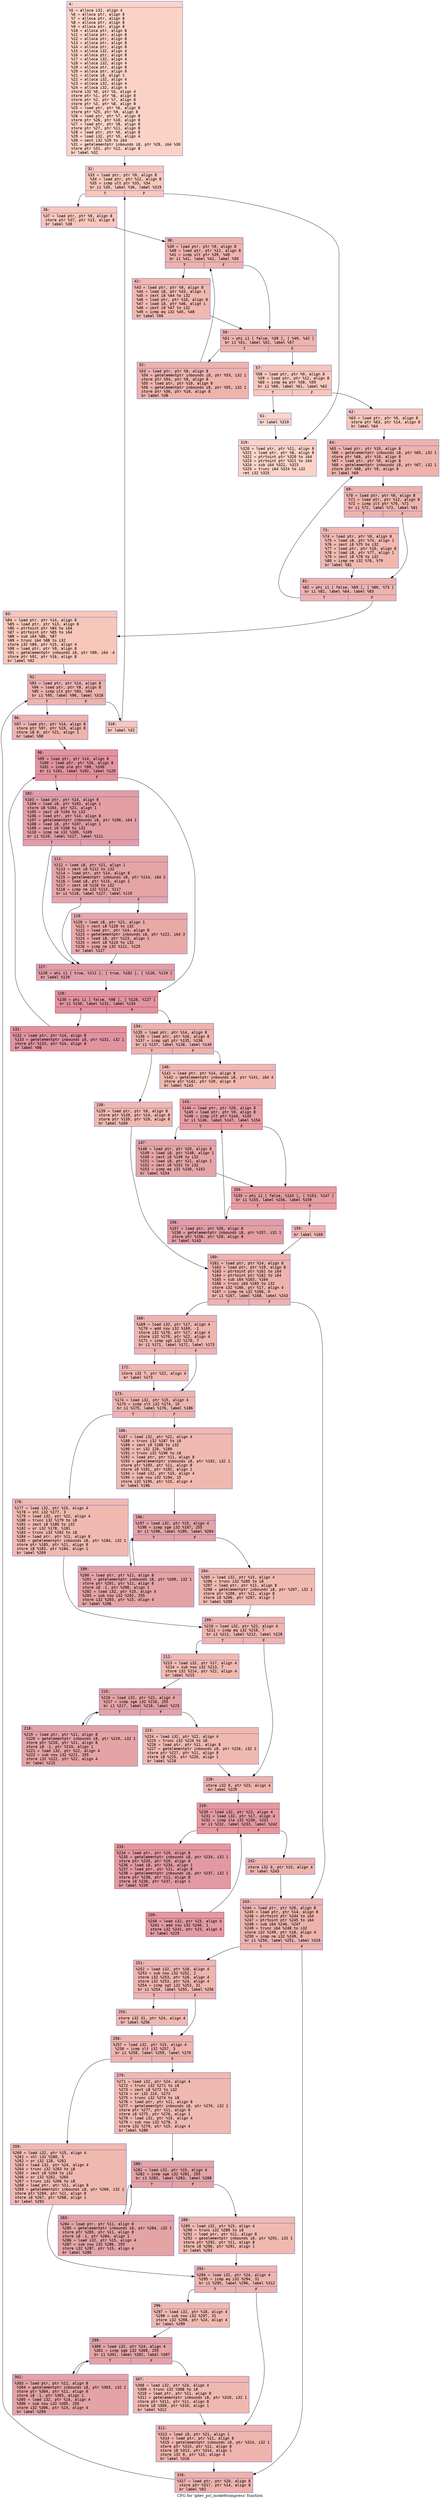 digraph "CFG for 'gdev_pcl_mode9compress' function" {
	label="CFG for 'gdev_pcl_mode9compress' function";

	Node0x60000152c550 [shape=record,color="#3d50c3ff", style=filled, fillcolor="#f59c7d70" fontname="Courier",label="{4:\l|  %5 = alloca i32, align 4\l  %6 = alloca ptr, align 8\l  %7 = alloca ptr, align 8\l  %8 = alloca ptr, align 8\l  %9 = alloca ptr, align 8\l  %10 = alloca ptr, align 8\l  %11 = alloca ptr, align 8\l  %12 = alloca ptr, align 8\l  %13 = alloca ptr, align 8\l  %14 = alloca ptr, align 8\l  %15 = alloca i32, align 4\l  %16 = alloca ptr, align 8\l  %17 = alloca i32, align 4\l  %18 = alloca i32, align 4\l  %19 = alloca ptr, align 8\l  %20 = alloca ptr, align 8\l  %21 = alloca i8, align 1\l  %22 = alloca i32, align 4\l  %23 = alloca i32, align 4\l  %24 = alloca i32, align 4\l  store i32 %0, ptr %5, align 4\l  store ptr %1, ptr %6, align 8\l  store ptr %2, ptr %7, align 8\l  store ptr %3, ptr %8, align 8\l  %25 = load ptr, ptr %6, align 8\l  store ptr %25, ptr %9, align 8\l  %26 = load ptr, ptr %7, align 8\l  store ptr %26, ptr %10, align 8\l  %27 = load ptr, ptr %8, align 8\l  store ptr %27, ptr %11, align 8\l  %28 = load ptr, ptr %6, align 8\l  %29 = load i32, ptr %5, align 4\l  %30 = sext i32 %29 to i64\l  %31 = getelementptr inbounds i8, ptr %28, i64 %30\l  store ptr %31, ptr %12, align 8\l  br label %32\l}"];
	Node0x60000152c550 -> Node0x60000152c5a0[tooltip="4 -> 32\nProbability 100.00%" ];
	Node0x60000152c5a0 [shape=record,color="#3d50c3ff", style=filled, fillcolor="#ec7f6370" fontname="Courier",label="{32:\l|  %33 = load ptr, ptr %9, align 8\l  %34 = load ptr, ptr %12, align 8\l  %35 = icmp ult ptr %33, %34\l  br i1 %35, label %36, label %319\l|{<s0>T|<s1>F}}"];
	Node0x60000152c5a0:s0 -> Node0x60000152c5f0[tooltip="32 -> 36\nProbability 96.88%" ];
	Node0x60000152c5a0:s1 -> Node0x60000152da90[tooltip="32 -> 319\nProbability 3.12%" ];
	Node0x60000152c5f0 [shape=record,color="#3d50c3ff", style=filled, fillcolor="#ec7f6370" fontname="Courier",label="{36:\l|  %37 = load ptr, ptr %9, align 8\l  store ptr %37, ptr %13, align 8\l  br label %38\l}"];
	Node0x60000152c5f0 -> Node0x60000152c640[tooltip="36 -> 38\nProbability 100.00%" ];
	Node0x60000152c640 [shape=record,color="#3d50c3ff", style=filled, fillcolor="#d6524470" fontname="Courier",label="{38:\l|  %39 = load ptr, ptr %9, align 8\l  %40 = load ptr, ptr %12, align 8\l  %41 = icmp ult ptr %39, %40\l  br i1 %41, label %42, label %50\l|{<s0>T|<s1>F}}"];
	Node0x60000152c640:s0 -> Node0x60000152c690[tooltip="38 -> 42\nProbability 50.00%" ];
	Node0x60000152c640:s1 -> Node0x60000152c6e0[tooltip="38 -> 50\nProbability 50.00%" ];
	Node0x60000152c690 [shape=record,color="#3d50c3ff", style=filled, fillcolor="#dc5d4a70" fontname="Courier",label="{42:\l|  %43 = load ptr, ptr %9, align 8\l  %44 = load i8, ptr %43, align 1\l  %45 = zext i8 %44 to i32\l  %46 = load ptr, ptr %10, align 8\l  %47 = load i8, ptr %46, align 1\l  %48 = zext i8 %47 to i32\l  %49 = icmp eq i32 %45, %48\l  br label %50\l}"];
	Node0x60000152c690 -> Node0x60000152c6e0[tooltip="42 -> 50\nProbability 100.00%" ];
	Node0x60000152c6e0 [shape=record,color="#3d50c3ff", style=filled, fillcolor="#d6524470" fontname="Courier",label="{50:\l|  %51 = phi i1 [ false, %38 ], [ %49, %42 ]\l  br i1 %51, label %52, label %57\l|{<s0>T|<s1>F}}"];
	Node0x60000152c6e0:s0 -> Node0x60000152c730[tooltip="50 -> 52\nProbability 96.88%" ];
	Node0x60000152c6e0:s1 -> Node0x60000152c780[tooltip="50 -> 57\nProbability 3.12%" ];
	Node0x60000152c730 [shape=record,color="#3d50c3ff", style=filled, fillcolor="#d6524470" fontname="Courier",label="{52:\l|  %53 = load ptr, ptr %9, align 8\l  %54 = getelementptr inbounds i8, ptr %53, i32 1\l  store ptr %54, ptr %9, align 8\l  %55 = load ptr, ptr %10, align 8\l  %56 = getelementptr inbounds i8, ptr %55, i32 1\l  store ptr %56, ptr %10, align 8\l  br label %38\l}"];
	Node0x60000152c730 -> Node0x60000152c640[tooltip="52 -> 38\nProbability 100.00%" ];
	Node0x60000152c780 [shape=record,color="#3d50c3ff", style=filled, fillcolor="#ec7f6370" fontname="Courier",label="{57:\l|  %58 = load ptr, ptr %9, align 8\l  %59 = load ptr, ptr %12, align 8\l  %60 = icmp eq ptr %58, %59\l  br i1 %60, label %61, label %62\l|{<s0>T|<s1>F}}"];
	Node0x60000152c780:s0 -> Node0x60000152c7d0[tooltip="57 -> 61\nProbability 3.12%" ];
	Node0x60000152c780:s1 -> Node0x60000152c820[tooltip="57 -> 62\nProbability 96.88%" ];
	Node0x60000152c7d0 [shape=record,color="#3d50c3ff", style=filled, fillcolor="#f6a38570" fontname="Courier",label="{61:\l|  br label %319\l}"];
	Node0x60000152c7d0 -> Node0x60000152da90[tooltip="61 -> 319\nProbability 100.00%" ];
	Node0x60000152c820 [shape=record,color="#3d50c3ff", style=filled, fillcolor="#ec7f6370" fontname="Courier",label="{62:\l|  %63 = load ptr, ptr %9, align 8\l  store ptr %63, ptr %14, align 8\l  br label %64\l}"];
	Node0x60000152c820 -> Node0x60000152c870[tooltip="62 -> 64\nProbability 100.00%" ];
	Node0x60000152c870 [shape=record,color="#3d50c3ff", style=filled, fillcolor="#d6524470" fontname="Courier",label="{64:\l|  %65 = load ptr, ptr %10, align 8\l  %66 = getelementptr inbounds i8, ptr %65, i32 1\l  store ptr %66, ptr %10, align 8\l  %67 = load ptr, ptr %9, align 8\l  %68 = getelementptr inbounds i8, ptr %67, i32 1\l  store ptr %68, ptr %9, align 8\l  br label %69\l}"];
	Node0x60000152c870 -> Node0x60000152c8c0[tooltip="64 -> 69\nProbability 100.00%" ];
	Node0x60000152c8c0 [shape=record,color="#3d50c3ff", style=filled, fillcolor="#d6524470" fontname="Courier",label="{69:\l|  %70 = load ptr, ptr %9, align 8\l  %71 = load ptr, ptr %12, align 8\l  %72 = icmp ult ptr %70, %71\l  br i1 %72, label %73, label %81\l|{<s0>T|<s1>F}}"];
	Node0x60000152c8c0:s0 -> Node0x60000152c910[tooltip="69 -> 73\nProbability 50.00%" ];
	Node0x60000152c8c0:s1 -> Node0x60000152c960[tooltip="69 -> 81\nProbability 50.00%" ];
	Node0x60000152c910 [shape=record,color="#3d50c3ff", style=filled, fillcolor="#dc5d4a70" fontname="Courier",label="{73:\l|  %74 = load ptr, ptr %9, align 8\l  %75 = load i8, ptr %74, align 1\l  %76 = zext i8 %75 to i32\l  %77 = load ptr, ptr %10, align 8\l  %78 = load i8, ptr %77, align 1\l  %79 = zext i8 %78 to i32\l  %80 = icmp ne i32 %76, %79\l  br label %81\l}"];
	Node0x60000152c910 -> Node0x60000152c960[tooltip="73 -> 81\nProbability 100.00%" ];
	Node0x60000152c960 [shape=record,color="#3d50c3ff", style=filled, fillcolor="#d6524470" fontname="Courier",label="{81:\l|  %82 = phi i1 [ false, %69 ], [ %80, %73 ]\l  br i1 %82, label %64, label %83\l|{<s0>T|<s1>F}}"];
	Node0x60000152c960:s0 -> Node0x60000152c870[tooltip="81 -> 64\nProbability 96.88%" ];
	Node0x60000152c960:s1 -> Node0x60000152c9b0[tooltip="81 -> 83\nProbability 3.12%" ];
	Node0x60000152c9b0 [shape=record,color="#3d50c3ff", style=filled, fillcolor="#ec7f6370" fontname="Courier",label="{83:\l|  %84 = load ptr, ptr %14, align 8\l  %85 = load ptr, ptr %13, align 8\l  %86 = ptrtoint ptr %84 to i64\l  %87 = ptrtoint ptr %85 to i64\l  %88 = sub i64 %86, %87\l  %89 = trunc i64 %88 to i32\l  store i32 %89, ptr %15, align 4\l  %90 = load ptr, ptr %9, align 8\l  %91 = getelementptr inbounds i8, ptr %90, i64 -4\l  store ptr %91, ptr %16, align 8\l  br label %92\l}"];
	Node0x60000152c9b0 -> Node0x60000152ca00[tooltip="83 -> 92\nProbability 100.00%" ];
	Node0x60000152ca00 [shape=record,color="#3d50c3ff", style=filled, fillcolor="#d6524470" fontname="Courier",label="{92:\l|  %93 = load ptr, ptr %14, align 8\l  %94 = load ptr, ptr %9, align 8\l  %95 = icmp ult ptr %93, %94\l  br i1 %95, label %96, label %318\l|{<s0>T|<s1>F}}"];
	Node0x60000152ca00:s0 -> Node0x60000152ca50[tooltip="92 -> 96\nProbability 96.88%" ];
	Node0x60000152ca00:s1 -> Node0x60000152da40[tooltip="92 -> 318\nProbability 3.12%" ];
	Node0x60000152ca50 [shape=record,color="#3d50c3ff", style=filled, fillcolor="#d6524470" fontname="Courier",label="{96:\l|  %97 = load ptr, ptr %14, align 8\l  store ptr %97, ptr %19, align 8\l  store i8 0, ptr %21, align 1\l  br label %98\l}"];
	Node0x60000152ca50 -> Node0x60000152caa0[tooltip="96 -> 98\nProbability 100.00%" ];
	Node0x60000152caa0 [shape=record,color="#b70d28ff", style=filled, fillcolor="#b70d2870" fontname="Courier",label="{98:\l|  %99 = load ptr, ptr %14, align 8\l  %100 = load ptr, ptr %16, align 8\l  %101 = icmp ule ptr %99, %100\l  br i1 %101, label %102, label %129\l|{<s0>T|<s1>F}}"];
	Node0x60000152caa0:s0 -> Node0x60000152caf0[tooltip="98 -> 102\nProbability 50.00%" ];
	Node0x60000152caa0:s1 -> Node0x60000152cc30[tooltip="98 -> 129\nProbability 50.00%" ];
	Node0x60000152caf0 [shape=record,color="#3d50c3ff", style=filled, fillcolor="#be242e70" fontname="Courier",label="{102:\l|  %103 = load ptr, ptr %14, align 8\l  %104 = load i8, ptr %103, align 1\l  store i8 %104, ptr %21, align 1\l  %105 = zext i8 %104 to i32\l  %106 = load ptr, ptr %14, align 8\l  %107 = getelementptr inbounds i8, ptr %106, i64 1\l  %108 = load i8, ptr %107, align 1\l  %109 = zext i8 %108 to i32\l  %110 = icmp ne i32 %105, %109\l  br i1 %110, label %127, label %111\l|{<s0>T|<s1>F}}"];
	Node0x60000152caf0:s0 -> Node0x60000152cbe0[tooltip="102 -> 127\nProbability 50.00%" ];
	Node0x60000152caf0:s1 -> Node0x60000152cb40[tooltip="102 -> 111\nProbability 50.00%" ];
	Node0x60000152cb40 [shape=record,color="#3d50c3ff", style=filled, fillcolor="#c5333470" fontname="Courier",label="{111:\l|  %112 = load i8, ptr %21, align 1\l  %113 = zext i8 %112 to i32\l  %114 = load ptr, ptr %14, align 8\l  %115 = getelementptr inbounds i8, ptr %114, i64 2\l  %116 = load i8, ptr %115, align 1\l  %117 = zext i8 %116 to i32\l  %118 = icmp ne i32 %113, %117\l  br i1 %118, label %127, label %119\l|{<s0>T|<s1>F}}"];
	Node0x60000152cb40:s0 -> Node0x60000152cbe0[tooltip="111 -> 127\nProbability 50.00%" ];
	Node0x60000152cb40:s1 -> Node0x60000152cb90[tooltip="111 -> 119\nProbability 50.00%" ];
	Node0x60000152cb90 [shape=record,color="#3d50c3ff", style=filled, fillcolor="#ca3b3770" fontname="Courier",label="{119:\l|  %120 = load i8, ptr %21, align 1\l  %121 = zext i8 %120 to i32\l  %122 = load ptr, ptr %14, align 8\l  %123 = getelementptr inbounds i8, ptr %122, i64 3\l  %124 = load i8, ptr %123, align 1\l  %125 = zext i8 %124 to i32\l  %126 = icmp ne i32 %121, %125\l  br label %127\l}"];
	Node0x60000152cb90 -> Node0x60000152cbe0[tooltip="119 -> 127\nProbability 100.00%" ];
	Node0x60000152cbe0 [shape=record,color="#3d50c3ff", style=filled, fillcolor="#be242e70" fontname="Courier",label="{127:\l|  %128 = phi i1 [ true, %111 ], [ true, %102 ], [ %126, %119 ]\l  br label %129\l}"];
	Node0x60000152cbe0 -> Node0x60000152cc30[tooltip="127 -> 129\nProbability 100.00%" ];
	Node0x60000152cc30 [shape=record,color="#b70d28ff", style=filled, fillcolor="#b70d2870" fontname="Courier",label="{129:\l|  %130 = phi i1 [ false, %98 ], [ %128, %127 ]\l  br i1 %130, label %131, label %134\l|{<s0>T|<s1>F}}"];
	Node0x60000152cc30:s0 -> Node0x60000152cc80[tooltip="129 -> 131\nProbability 96.88%" ];
	Node0x60000152cc30:s1 -> Node0x60000152ccd0[tooltip="129 -> 134\nProbability 3.12%" ];
	Node0x60000152cc80 [shape=record,color="#b70d28ff", style=filled, fillcolor="#b70d2870" fontname="Courier",label="{131:\l|  %132 = load ptr, ptr %14, align 8\l  %133 = getelementptr inbounds i8, ptr %132, i32 1\l  store ptr %133, ptr %14, align 8\l  br label %98\l}"];
	Node0x60000152cc80 -> Node0x60000152caa0[tooltip="131 -> 98\nProbability 100.00%" ];
	Node0x60000152ccd0 [shape=record,color="#3d50c3ff", style=filled, fillcolor="#d6524470" fontname="Courier",label="{134:\l|  %135 = load ptr, ptr %14, align 8\l  %136 = load ptr, ptr %16, align 8\l  %137 = icmp ugt ptr %135, %136\l  br i1 %137, label %138, label %140\l|{<s0>T|<s1>F}}"];
	Node0x60000152ccd0:s0 -> Node0x60000152cd20[tooltip="134 -> 138\nProbability 50.00%" ];
	Node0x60000152ccd0:s1 -> Node0x60000152cd70[tooltip="134 -> 140\nProbability 50.00%" ];
	Node0x60000152cd20 [shape=record,color="#3d50c3ff", style=filled, fillcolor="#dc5d4a70" fontname="Courier",label="{138:\l|  %139 = load ptr, ptr %9, align 8\l  store ptr %139, ptr %14, align 8\l  store ptr %139, ptr %20, align 8\l  br label %160\l}"];
	Node0x60000152cd20 -> Node0x60000152cf50[tooltip="138 -> 160\nProbability 100.00%" ];
	Node0x60000152cd70 [shape=record,color="#3d50c3ff", style=filled, fillcolor="#dc5d4a70" fontname="Courier",label="{140:\l|  %141 = load ptr, ptr %14, align 8\l  %142 = getelementptr inbounds i8, ptr %141, i64 4\l  store ptr %142, ptr %20, align 8\l  br label %143\l}"];
	Node0x60000152cd70 -> Node0x60000152cdc0[tooltip="140 -> 143\nProbability 100.00%" ];
	Node0x60000152cdc0 [shape=record,color="#b70d28ff", style=filled, fillcolor="#be242e70" fontname="Courier",label="{143:\l|  %144 = load ptr, ptr %20, align 8\l  %145 = load ptr, ptr %9, align 8\l  %146 = icmp ult ptr %144, %145\l  br i1 %146, label %147, label %154\l|{<s0>T|<s1>F}}"];
	Node0x60000152cdc0:s0 -> Node0x60000152ce10[tooltip="143 -> 147\nProbability 50.00%" ];
	Node0x60000152cdc0:s1 -> Node0x60000152ce60[tooltip="143 -> 154\nProbability 50.00%" ];
	Node0x60000152ce10 [shape=record,color="#3d50c3ff", style=filled, fillcolor="#c5333470" fontname="Courier",label="{147:\l|  %148 = load ptr, ptr %20, align 8\l  %149 = load i8, ptr %148, align 1\l  %150 = zext i8 %149 to i32\l  %151 = load i8, ptr %21, align 1\l  %152 = zext i8 %151 to i32\l  %153 = icmp eq i32 %150, %152\l  br label %154\l}"];
	Node0x60000152ce10 -> Node0x60000152ce60[tooltip="147 -> 154\nProbability 100.00%" ];
	Node0x60000152ce60 [shape=record,color="#b70d28ff", style=filled, fillcolor="#be242e70" fontname="Courier",label="{154:\l|  %155 = phi i1 [ false, %143 ], [ %153, %147 ]\l  br i1 %155, label %156, label %159\l|{<s0>T|<s1>F}}"];
	Node0x60000152ce60:s0 -> Node0x60000152ceb0[tooltip="154 -> 156\nProbability 96.88%" ];
	Node0x60000152ce60:s1 -> Node0x60000152cf00[tooltip="154 -> 159\nProbability 3.12%" ];
	Node0x60000152ceb0 [shape=record,color="#3d50c3ff", style=filled, fillcolor="#be242e70" fontname="Courier",label="{156:\l|  %157 = load ptr, ptr %20, align 8\l  %158 = getelementptr inbounds i8, ptr %157, i32 1\l  store ptr %158, ptr %20, align 8\l  br label %143\l}"];
	Node0x60000152ceb0 -> Node0x60000152cdc0[tooltip="156 -> 143\nProbability 100.00%" ];
	Node0x60000152cf00 [shape=record,color="#3d50c3ff", style=filled, fillcolor="#dc5d4a70" fontname="Courier",label="{159:\l|  br label %160\l}"];
	Node0x60000152cf00 -> Node0x60000152cf50[tooltip="159 -> 160\nProbability 100.00%" ];
	Node0x60000152cf50 [shape=record,color="#3d50c3ff", style=filled, fillcolor="#d6524470" fontname="Courier",label="{160:\l|  %161 = load ptr, ptr %14, align 8\l  %162 = load ptr, ptr %19, align 8\l  %163 = ptrtoint ptr %161 to i64\l  %164 = ptrtoint ptr %162 to i64\l  %165 = sub i64 %163, %164\l  %166 = trunc i64 %165 to i32\l  store i32 %166, ptr %17, align 4\l  %167 = icmp ne i32 %166, 0\l  br i1 %167, label %168, label %243\l|{<s0>T|<s1>F}}"];
	Node0x60000152cf50:s0 -> Node0x60000152cfa0[tooltip="160 -> 168\nProbability 62.50%" ];
	Node0x60000152cf50:s1 -> Node0x60000152d540[tooltip="160 -> 243\nProbability 37.50%" ];
	Node0x60000152cfa0 [shape=record,color="#3d50c3ff", style=filled, fillcolor="#d8564670" fontname="Courier",label="{168:\l|  %169 = load i32, ptr %17, align 4\l  %170 = add nsw i32 %169, -1\l  store i32 %170, ptr %17, align 4\l  store i32 %170, ptr %22, align 4\l  %171 = icmp sgt i32 %170, 7\l  br i1 %171, label %172, label %173\l|{<s0>T|<s1>F}}"];
	Node0x60000152cfa0:s0 -> Node0x60000152cff0[tooltip="168 -> 172\nProbability 50.00%" ];
	Node0x60000152cfa0:s1 -> Node0x60000152d040[tooltip="168 -> 173\nProbability 50.00%" ];
	Node0x60000152cff0 [shape=record,color="#3d50c3ff", style=filled, fillcolor="#de614d70" fontname="Courier",label="{172:\l|  store i32 7, ptr %22, align 4\l  br label %173\l}"];
	Node0x60000152cff0 -> Node0x60000152d040[tooltip="172 -> 173\nProbability 100.00%" ];
	Node0x60000152d040 [shape=record,color="#3d50c3ff", style=filled, fillcolor="#d8564670" fontname="Courier",label="{173:\l|  %174 = load i32, ptr %15, align 4\l  %175 = icmp slt i32 %174, 15\l  br i1 %175, label %176, label %186\l|{<s0>T|<s1>F}}"];
	Node0x60000152d040:s0 -> Node0x60000152d090[tooltip="173 -> 176\nProbability 50.00%" ];
	Node0x60000152d040:s1 -> Node0x60000152d0e0[tooltip="173 -> 186\nProbability 50.00%" ];
	Node0x60000152d090 [shape=record,color="#3d50c3ff", style=filled, fillcolor="#de614d70" fontname="Courier",label="{176:\l|  %177 = load i32, ptr %15, align 4\l  %178 = shl i32 %177, 3\l  %179 = load i32, ptr %22, align 4\l  %180 = trunc i32 %179 to i8\l  %181 = zext i8 %180 to i32\l  %182 = or i32 %178, %181\l  %183 = trunc i32 %182 to i8\l  %184 = load ptr, ptr %11, align 8\l  %185 = getelementptr inbounds i8, ptr %184, i32 1\l  store ptr %185, ptr %11, align 8\l  store i8 %183, ptr %184, align 1\l  br label %209\l}"];
	Node0x60000152d090 -> Node0x60000152d220[tooltip="176 -> 209\nProbability 100.00%" ];
	Node0x60000152d0e0 [shape=record,color="#3d50c3ff", style=filled, fillcolor="#de614d70" fontname="Courier",label="{186:\l|  %187 = load i32, ptr %22, align 4\l  %188 = trunc i32 %187 to i8\l  %189 = zext i8 %188 to i32\l  %190 = or i32 120, %189\l  %191 = trunc i32 %190 to i8\l  %192 = load ptr, ptr %11, align 8\l  %193 = getelementptr inbounds i8, ptr %192, i32 1\l  store ptr %193, ptr %11, align 8\l  store i8 %191, ptr %192, align 1\l  %194 = load i32, ptr %15, align 4\l  %195 = sub nsw i32 %194, 15\l  store i32 %195, ptr %15, align 4\l  br label %196\l}"];
	Node0x60000152d0e0 -> Node0x60000152d130[tooltip="186 -> 196\nProbability 100.00%" ];
	Node0x60000152d130 [shape=record,color="#3d50c3ff", style=filled, fillcolor="#c32e3170" fontname="Courier",label="{196:\l|  %197 = load i32, ptr %15, align 4\l  %198 = icmp sge i32 %197, 255\l  br i1 %198, label %199, label %204\l|{<s0>T|<s1>F}}"];
	Node0x60000152d130:s0 -> Node0x60000152d180[tooltip="196 -> 199\nProbability 96.88%" ];
	Node0x60000152d130:s1 -> Node0x60000152d1d0[tooltip="196 -> 204\nProbability 3.12%" ];
	Node0x60000152d180 [shape=record,color="#3d50c3ff", style=filled, fillcolor="#c32e3170" fontname="Courier",label="{199:\l|  %200 = load ptr, ptr %11, align 8\l  %201 = getelementptr inbounds i8, ptr %200, i32 1\l  store ptr %201, ptr %11, align 8\l  store i8 -1, ptr %200, align 1\l  %202 = load i32, ptr %15, align 4\l  %203 = sub nsw i32 %202, 255\l  store i32 %203, ptr %15, align 4\l  br label %196\l}"];
	Node0x60000152d180 -> Node0x60000152d130[tooltip="199 -> 196\nProbability 100.00%" ];
	Node0x60000152d1d0 [shape=record,color="#3d50c3ff", style=filled, fillcolor="#de614d70" fontname="Courier",label="{204:\l|  %205 = load i32, ptr %15, align 4\l  %206 = trunc i32 %205 to i8\l  %207 = load ptr, ptr %11, align 8\l  %208 = getelementptr inbounds i8, ptr %207, i32 1\l  store ptr %208, ptr %11, align 8\l  store i8 %206, ptr %207, align 1\l  br label %209\l}"];
	Node0x60000152d1d0 -> Node0x60000152d220[tooltip="204 -> 209\nProbability 100.00%" ];
	Node0x60000152d220 [shape=record,color="#3d50c3ff", style=filled, fillcolor="#d8564670" fontname="Courier",label="{209:\l|  %210 = load i32, ptr %22, align 4\l  %211 = icmp eq i32 %210, 7\l  br i1 %211, label %212, label %228\l|{<s0>T|<s1>F}}"];
	Node0x60000152d220:s0 -> Node0x60000152d270[tooltip="209 -> 212\nProbability 50.00%" ];
	Node0x60000152d220:s1 -> Node0x60000152d3b0[tooltip="209 -> 228\nProbability 50.00%" ];
	Node0x60000152d270 [shape=record,color="#3d50c3ff", style=filled, fillcolor="#de614d70" fontname="Courier",label="{212:\l|  %213 = load i32, ptr %17, align 4\l  %214 = sub nsw i32 %213, 7\l  store i32 %214, ptr %22, align 4\l  br label %215\l}"];
	Node0x60000152d270 -> Node0x60000152d2c0[tooltip="212 -> 215\nProbability 100.00%" ];
	Node0x60000152d2c0 [shape=record,color="#3d50c3ff", style=filled, fillcolor="#c32e3170" fontname="Courier",label="{215:\l|  %216 = load i32, ptr %22, align 4\l  %217 = icmp sge i32 %216, 255\l  br i1 %217, label %218, label %223\l|{<s0>T|<s1>F}}"];
	Node0x60000152d2c0:s0 -> Node0x60000152d310[tooltip="215 -> 218\nProbability 96.88%" ];
	Node0x60000152d2c0:s1 -> Node0x60000152d360[tooltip="215 -> 223\nProbability 3.12%" ];
	Node0x60000152d310 [shape=record,color="#3d50c3ff", style=filled, fillcolor="#c32e3170" fontname="Courier",label="{218:\l|  %219 = load ptr, ptr %11, align 8\l  %220 = getelementptr inbounds i8, ptr %219, i32 1\l  store ptr %220, ptr %11, align 8\l  store i8 -1, ptr %219, align 1\l  %221 = load i32, ptr %22, align 4\l  %222 = sub nsw i32 %221, 255\l  store i32 %222, ptr %22, align 4\l  br label %215\l}"];
	Node0x60000152d310 -> Node0x60000152d2c0[tooltip="218 -> 215\nProbability 100.00%" ];
	Node0x60000152d360 [shape=record,color="#3d50c3ff", style=filled, fillcolor="#de614d70" fontname="Courier",label="{223:\l|  %224 = load i32, ptr %22, align 4\l  %225 = trunc i32 %224 to i8\l  %226 = load ptr, ptr %11, align 8\l  %227 = getelementptr inbounds i8, ptr %226, i32 1\l  store ptr %227, ptr %11, align 8\l  store i8 %225, ptr %226, align 1\l  br label %228\l}"];
	Node0x60000152d360 -> Node0x60000152d3b0[tooltip="223 -> 228\nProbability 100.00%" ];
	Node0x60000152d3b0 [shape=record,color="#3d50c3ff", style=filled, fillcolor="#d8564670" fontname="Courier",label="{228:\l|  store i32 0, ptr %23, align 4\l  br label %229\l}"];
	Node0x60000152d3b0 -> Node0x60000152d400[tooltip="228 -> 229\nProbability 100.00%" ];
	Node0x60000152d400 [shape=record,color="#b70d28ff", style=filled, fillcolor="#bb1b2c70" fontname="Courier",label="{229:\l|  %230 = load i32, ptr %23, align 4\l  %231 = load i32, ptr %17, align 4\l  %232 = icmp sle i32 %230, %231\l  br i1 %232, label %233, label %242\l|{<s0>T|<s1>F}}"];
	Node0x60000152d400:s0 -> Node0x60000152d450[tooltip="229 -> 233\nProbability 96.88%" ];
	Node0x60000152d400:s1 -> Node0x60000152d4f0[tooltip="229 -> 242\nProbability 3.12%" ];
	Node0x60000152d450 [shape=record,color="#b70d28ff", style=filled, fillcolor="#bb1b2c70" fontname="Courier",label="{233:\l|  %234 = load ptr, ptr %19, align 8\l  %235 = getelementptr inbounds i8, ptr %234, i32 1\l  store ptr %235, ptr %19, align 8\l  %236 = load i8, ptr %234, align 1\l  %237 = load ptr, ptr %11, align 8\l  %238 = getelementptr inbounds i8, ptr %237, i32 1\l  store ptr %238, ptr %11, align 8\l  store i8 %236, ptr %237, align 1\l  br label %239\l}"];
	Node0x60000152d450 -> Node0x60000152d4a0[tooltip="233 -> 239\nProbability 100.00%" ];
	Node0x60000152d4a0 [shape=record,color="#b70d28ff", style=filled, fillcolor="#bb1b2c70" fontname="Courier",label="{239:\l|  %240 = load i32, ptr %23, align 4\l  %241 = add nsw i32 %240, 1\l  store i32 %241, ptr %23, align 4\l  br label %229\l}"];
	Node0x60000152d4a0 -> Node0x60000152d400[tooltip="239 -> 229\nProbability 100.00%" ];
	Node0x60000152d4f0 [shape=record,color="#3d50c3ff", style=filled, fillcolor="#d8564670" fontname="Courier",label="{242:\l|  store i32 0, ptr %15, align 4\l  br label %243\l}"];
	Node0x60000152d4f0 -> Node0x60000152d540[tooltip="242 -> 243\nProbability 100.00%" ];
	Node0x60000152d540 [shape=record,color="#3d50c3ff", style=filled, fillcolor="#d6524470" fontname="Courier",label="{243:\l|  %244 = load ptr, ptr %20, align 8\l  %245 = load ptr, ptr %14, align 8\l  %246 = ptrtoint ptr %244 to i64\l  %247 = ptrtoint ptr %245 to i64\l  %248 = sub i64 %246, %247\l  %249 = trunc i64 %248 to i32\l  store i32 %249, ptr %18, align 4\l  %250 = icmp ne i32 %249, 0\l  br i1 %250, label %251, label %316\l|{<s0>T|<s1>F}}"];
	Node0x60000152d540:s0 -> Node0x60000152d590[tooltip="243 -> 251\nProbability 62.50%" ];
	Node0x60000152d540:s1 -> Node0x60000152d9f0[tooltip="243 -> 316\nProbability 37.50%" ];
	Node0x60000152d590 [shape=record,color="#3d50c3ff", style=filled, fillcolor="#d8564670" fontname="Courier",label="{251:\l|  %252 = load i32, ptr %18, align 4\l  %253 = sub nsw i32 %252, 2\l  store i32 %253, ptr %18, align 4\l  store i32 %253, ptr %24, align 4\l  %254 = icmp sgt i32 %253, 31\l  br i1 %254, label %255, label %256\l|{<s0>T|<s1>F}}"];
	Node0x60000152d590:s0 -> Node0x60000152d5e0[tooltip="251 -> 255\nProbability 50.00%" ];
	Node0x60000152d590:s1 -> Node0x60000152d630[tooltip="251 -> 256\nProbability 50.00%" ];
	Node0x60000152d5e0 [shape=record,color="#3d50c3ff", style=filled, fillcolor="#de614d70" fontname="Courier",label="{255:\l|  store i32 31, ptr %24, align 4\l  br label %256\l}"];
	Node0x60000152d5e0 -> Node0x60000152d630[tooltip="255 -> 256\nProbability 100.00%" ];
	Node0x60000152d630 [shape=record,color="#3d50c3ff", style=filled, fillcolor="#d8564670" fontname="Courier",label="{256:\l|  %257 = load i32, ptr %15, align 4\l  %258 = icmp slt i32 %257, 3\l  br i1 %258, label %259, label %270\l|{<s0>T|<s1>F}}"];
	Node0x60000152d630:s0 -> Node0x60000152d680[tooltip="256 -> 259\nProbability 50.00%" ];
	Node0x60000152d630:s1 -> Node0x60000152d6d0[tooltip="256 -> 270\nProbability 50.00%" ];
	Node0x60000152d680 [shape=record,color="#3d50c3ff", style=filled, fillcolor="#de614d70" fontname="Courier",label="{259:\l|  %260 = load i32, ptr %15, align 4\l  %261 = shl i32 %260, 5\l  %262 = or i32 128, %261\l  %263 = load i32, ptr %24, align 4\l  %264 = trunc i32 %263 to i8\l  %265 = zext i8 %264 to i32\l  %266 = or i32 %262, %265\l  %267 = trunc i32 %266 to i8\l  %268 = load ptr, ptr %11, align 8\l  %269 = getelementptr inbounds i8, ptr %268, i32 1\l  store ptr %269, ptr %11, align 8\l  store i8 %267, ptr %268, align 1\l  br label %293\l}"];
	Node0x60000152d680 -> Node0x60000152d810[tooltip="259 -> 293\nProbability 100.00%" ];
	Node0x60000152d6d0 [shape=record,color="#3d50c3ff", style=filled, fillcolor="#de614d70" fontname="Courier",label="{270:\l|  %271 = load i32, ptr %24, align 4\l  %272 = trunc i32 %271 to i8\l  %273 = zext i8 %272 to i32\l  %274 = or i32 224, %273\l  %275 = trunc i32 %274 to i8\l  %276 = load ptr, ptr %11, align 8\l  %277 = getelementptr inbounds i8, ptr %276, i32 1\l  store ptr %277, ptr %11, align 8\l  store i8 %275, ptr %276, align 1\l  %278 = load i32, ptr %15, align 4\l  %279 = sub nsw i32 %278, 3\l  store i32 %279, ptr %15, align 4\l  br label %280\l}"];
	Node0x60000152d6d0 -> Node0x60000152d720[tooltip="270 -> 280\nProbability 100.00%" ];
	Node0x60000152d720 [shape=record,color="#3d50c3ff", style=filled, fillcolor="#c32e3170" fontname="Courier",label="{280:\l|  %281 = load i32, ptr %15, align 4\l  %282 = icmp sge i32 %281, 255\l  br i1 %282, label %283, label %288\l|{<s0>T|<s1>F}}"];
	Node0x60000152d720:s0 -> Node0x60000152d770[tooltip="280 -> 283\nProbability 96.88%" ];
	Node0x60000152d720:s1 -> Node0x60000152d7c0[tooltip="280 -> 288\nProbability 3.12%" ];
	Node0x60000152d770 [shape=record,color="#3d50c3ff", style=filled, fillcolor="#c32e3170" fontname="Courier",label="{283:\l|  %284 = load ptr, ptr %11, align 8\l  %285 = getelementptr inbounds i8, ptr %284, i32 1\l  store ptr %285, ptr %11, align 8\l  store i8 -1, ptr %284, align 1\l  %286 = load i32, ptr %15, align 4\l  %287 = sub nsw i32 %286, 255\l  store i32 %287, ptr %15, align 4\l  br label %280\l}"];
	Node0x60000152d770 -> Node0x60000152d720[tooltip="283 -> 280\nProbability 100.00%" ];
	Node0x60000152d7c0 [shape=record,color="#3d50c3ff", style=filled, fillcolor="#de614d70" fontname="Courier",label="{288:\l|  %289 = load i32, ptr %15, align 4\l  %290 = trunc i32 %289 to i8\l  %291 = load ptr, ptr %11, align 8\l  %292 = getelementptr inbounds i8, ptr %291, i32 1\l  store ptr %292, ptr %11, align 8\l  store i8 %290, ptr %291, align 1\l  br label %293\l}"];
	Node0x60000152d7c0 -> Node0x60000152d810[tooltip="288 -> 293\nProbability 100.00%" ];
	Node0x60000152d810 [shape=record,color="#3d50c3ff", style=filled, fillcolor="#d8564670" fontname="Courier",label="{293:\l|  %294 = load i32, ptr %24, align 4\l  %295 = icmp eq i32 %294, 31\l  br i1 %295, label %296, label %312\l|{<s0>T|<s1>F}}"];
	Node0x60000152d810:s0 -> Node0x60000152d860[tooltip="293 -> 296\nProbability 50.00%" ];
	Node0x60000152d810:s1 -> Node0x60000152d9a0[tooltip="293 -> 312\nProbability 50.00%" ];
	Node0x60000152d860 [shape=record,color="#3d50c3ff", style=filled, fillcolor="#de614d70" fontname="Courier",label="{296:\l|  %297 = load i32, ptr %18, align 4\l  %298 = sub nsw i32 %297, 31\l  store i32 %298, ptr %24, align 4\l  br label %299\l}"];
	Node0x60000152d860 -> Node0x60000152d8b0[tooltip="296 -> 299\nProbability 100.00%" ];
	Node0x60000152d8b0 [shape=record,color="#3d50c3ff", style=filled, fillcolor="#c32e3170" fontname="Courier",label="{299:\l|  %300 = load i32, ptr %24, align 4\l  %301 = icmp sge i32 %300, 255\l  br i1 %301, label %302, label %307\l|{<s0>T|<s1>F}}"];
	Node0x60000152d8b0:s0 -> Node0x60000152d900[tooltip="299 -> 302\nProbability 96.88%" ];
	Node0x60000152d8b0:s1 -> Node0x60000152d950[tooltip="299 -> 307\nProbability 3.12%" ];
	Node0x60000152d900 [shape=record,color="#3d50c3ff", style=filled, fillcolor="#c32e3170" fontname="Courier",label="{302:\l|  %303 = load ptr, ptr %11, align 8\l  %304 = getelementptr inbounds i8, ptr %303, i32 1\l  store ptr %304, ptr %11, align 8\l  store i8 -1, ptr %303, align 1\l  %305 = load i32, ptr %24, align 4\l  %306 = sub nsw i32 %305, 255\l  store i32 %306, ptr %24, align 4\l  br label %299\l}"];
	Node0x60000152d900 -> Node0x60000152d8b0[tooltip="302 -> 299\nProbability 100.00%" ];
	Node0x60000152d950 [shape=record,color="#3d50c3ff", style=filled, fillcolor="#de614d70" fontname="Courier",label="{307:\l|  %308 = load i32, ptr %24, align 4\l  %309 = trunc i32 %308 to i8\l  %310 = load ptr, ptr %11, align 8\l  %311 = getelementptr inbounds i8, ptr %310, i32 1\l  store ptr %311, ptr %11, align 8\l  store i8 %309, ptr %310, align 1\l  br label %312\l}"];
	Node0x60000152d950 -> Node0x60000152d9a0[tooltip="307 -> 312\nProbability 100.00%" ];
	Node0x60000152d9a0 [shape=record,color="#3d50c3ff", style=filled, fillcolor="#d8564670" fontname="Courier",label="{312:\l|  %313 = load i8, ptr %21, align 1\l  %314 = load ptr, ptr %11, align 8\l  %315 = getelementptr inbounds i8, ptr %314, i32 1\l  store ptr %315, ptr %11, align 8\l  store i8 %313, ptr %314, align 1\l  store i32 0, ptr %15, align 4\l  br label %316\l}"];
	Node0x60000152d9a0 -> Node0x60000152d9f0[tooltip="312 -> 316\nProbability 100.00%" ];
	Node0x60000152d9f0 [shape=record,color="#3d50c3ff", style=filled, fillcolor="#d6524470" fontname="Courier",label="{316:\l|  %317 = load ptr, ptr %20, align 8\l  store ptr %317, ptr %14, align 8\l  br label %92\l}"];
	Node0x60000152d9f0 -> Node0x60000152ca00[tooltip="316 -> 92\nProbability 100.00%" ];
	Node0x60000152da40 [shape=record,color="#3d50c3ff", style=filled, fillcolor="#ec7f6370" fontname="Courier",label="{318:\l|  br label %32\l}"];
	Node0x60000152da40 -> Node0x60000152c5a0[tooltip="318 -> 32\nProbability 100.00%" ];
	Node0x60000152da90 [shape=record,color="#3d50c3ff", style=filled, fillcolor="#f59c7d70" fontname="Courier",label="{319:\l|  %320 = load ptr, ptr %11, align 8\l  %321 = load ptr, ptr %8, align 8\l  %322 = ptrtoint ptr %320 to i64\l  %323 = ptrtoint ptr %321 to i64\l  %324 = sub i64 %322, %323\l  %325 = trunc i64 %324 to i32\l  ret i32 %325\l}"];
}
